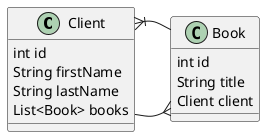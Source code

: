 @startuml
'https://plantuml.com/class-diagram

'abstract class AbstractList
'abstract AbstractCollection
'interface List
'interface Collection

'List <|-- AbstractList
'Collection <|-- AbstractCollection
'
'Collection <|- List
'AbstractCollection <|- AbstractList
'AbstractList <|-- ArrayList

class Client {
int id
String firstName
String lastName
List<Book> books
}

class Book {
int id
String title
Client client
}

Client --{Book
Book -|{ Client
'
'enum TimeUnit {
'DAYS
'HOURS
'MINUTES
'}

@enduml